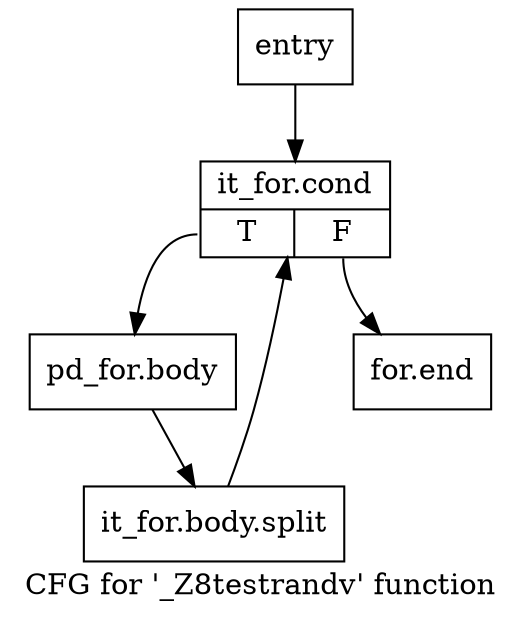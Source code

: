 digraph "CFG for '_Z8testrandv' function" {
	label="CFG for '_Z8testrandv' function";

	Node0x2051030 [shape=record,label="{entry}"];
	Node0x2051030 -> Node0x2054fc0;
	Node0x2054fc0 [shape=record,label="{it_for.cond|{<s0>T|<s1>F}}"];
	Node0x2054fc0:s0 -> Node0x2055010;
	Node0x2054fc0:s1 -> Node0x2055060;
	Node0x2055010 [shape=record,label="{pd_for.body}"];
	Node0x2055010 -> Node0x437a440;
	Node0x437a440 [shape=record,label="{it_for.body.split}"];
	Node0x437a440 -> Node0x2054fc0;
	Node0x2055060 [shape=record,label="{for.end}"];
}
